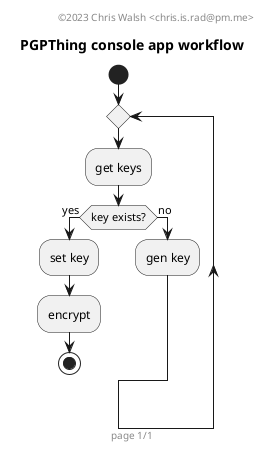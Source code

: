@startuml
header "©2023 Chris Walsh <chris.is.rad@pm.me>"
title "PGPThing console app workflow"
start
repeat
:get keys;
if(key exists?) then (yes)
    :set key;
    :encrypt;
    stop
else (no)
    :gen key;
endif
footer "page 1/1"
@enduml